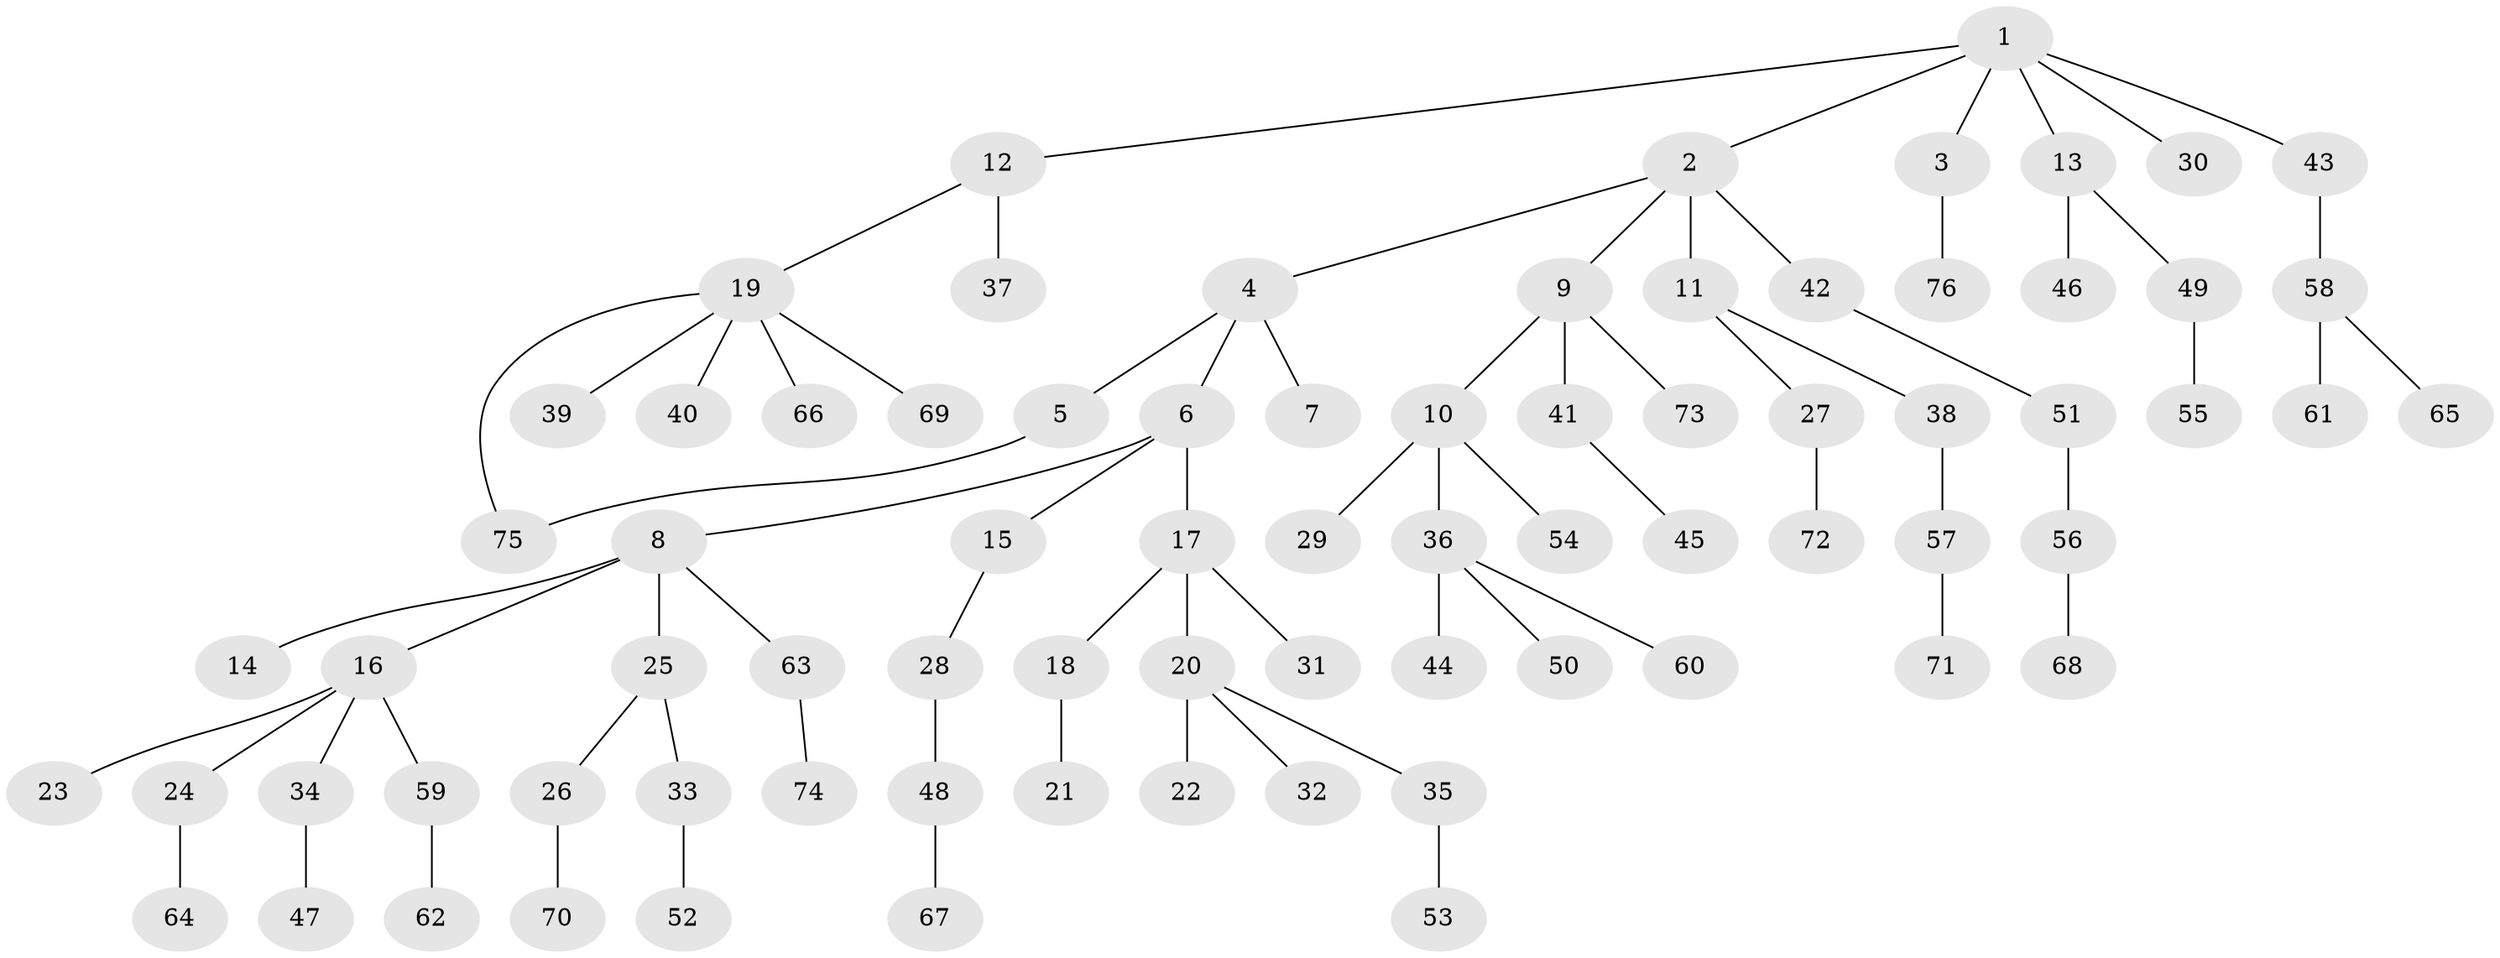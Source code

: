 // coarse degree distribution, {9: 0.018518518518518517, 2: 0.2222222222222222, 6: 0.037037037037037035, 1: 0.5555555555555556, 4: 0.037037037037037035, 3: 0.09259259259259259, 5: 0.037037037037037035}
// Generated by graph-tools (version 1.1) at 2025/51/02/27/25 19:51:38]
// undirected, 76 vertices, 76 edges
graph export_dot {
graph [start="1"]
  node [color=gray90,style=filled];
  1;
  2;
  3;
  4;
  5;
  6;
  7;
  8;
  9;
  10;
  11;
  12;
  13;
  14;
  15;
  16;
  17;
  18;
  19;
  20;
  21;
  22;
  23;
  24;
  25;
  26;
  27;
  28;
  29;
  30;
  31;
  32;
  33;
  34;
  35;
  36;
  37;
  38;
  39;
  40;
  41;
  42;
  43;
  44;
  45;
  46;
  47;
  48;
  49;
  50;
  51;
  52;
  53;
  54;
  55;
  56;
  57;
  58;
  59;
  60;
  61;
  62;
  63;
  64;
  65;
  66;
  67;
  68;
  69;
  70;
  71;
  72;
  73;
  74;
  75;
  76;
  1 -- 2;
  1 -- 3;
  1 -- 12;
  1 -- 13;
  1 -- 30;
  1 -- 43;
  2 -- 4;
  2 -- 9;
  2 -- 11;
  2 -- 42;
  3 -- 76;
  4 -- 5;
  4 -- 6;
  4 -- 7;
  5 -- 75;
  6 -- 8;
  6 -- 15;
  6 -- 17;
  8 -- 14;
  8 -- 16;
  8 -- 25;
  8 -- 63;
  9 -- 10;
  9 -- 41;
  9 -- 73;
  10 -- 29;
  10 -- 36;
  10 -- 54;
  11 -- 27;
  11 -- 38;
  12 -- 19;
  12 -- 37;
  13 -- 46;
  13 -- 49;
  15 -- 28;
  16 -- 23;
  16 -- 24;
  16 -- 34;
  16 -- 59;
  17 -- 18;
  17 -- 20;
  17 -- 31;
  18 -- 21;
  19 -- 39;
  19 -- 40;
  19 -- 66;
  19 -- 69;
  19 -- 75;
  20 -- 22;
  20 -- 32;
  20 -- 35;
  24 -- 64;
  25 -- 26;
  25 -- 33;
  26 -- 70;
  27 -- 72;
  28 -- 48;
  33 -- 52;
  34 -- 47;
  35 -- 53;
  36 -- 44;
  36 -- 50;
  36 -- 60;
  38 -- 57;
  41 -- 45;
  42 -- 51;
  43 -- 58;
  48 -- 67;
  49 -- 55;
  51 -- 56;
  56 -- 68;
  57 -- 71;
  58 -- 61;
  58 -- 65;
  59 -- 62;
  63 -- 74;
}
